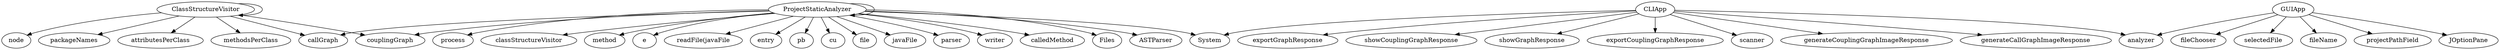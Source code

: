 digraph CouplingGraph {
    "ClassStructureVisitor" -> "methodsPerClass";
    "ClassStructureVisitor" -> "node";
    "ClassStructureVisitor" -> "ClassStructureVisitor";
    "ClassStructureVisitor" -> "couplingGraph";
    "ClassStructureVisitor" -> "callGraph";
    "ClassStructureVisitor" -> "packageNames";
    "ClassStructureVisitor" -> "attributesPerClass";
    "CLIApp" -> "exportGraphResponse";
    "CLIApp" -> "showCouplingGraphResponse";
    "CLIApp" -> "showGraphResponse";
    "CLIApp" -> "analyzer";
    "CLIApp" -> "exportCouplingGraphResponse";
    "CLIApp" -> "scanner";
    "CLIApp" -> "generateCouplingGraphImageResponse";
    "CLIApp" -> "generateCallGraphImageResponse";
    "CLIApp" -> "System";
    "ProjectStaticAnalyzer" -> "process";
    "ProjectStaticAnalyzer" -> "callGraph";
    "ProjectStaticAnalyzer" -> "classStructureVisitor";
    "ProjectStaticAnalyzer" -> "method";
    "ProjectStaticAnalyzer" -> "e";
    "ProjectStaticAnalyzer" -> "System";
    "ProjectStaticAnalyzer" -> "readFile(javaFile";
    "ProjectStaticAnalyzer" -> "entry";
    "ProjectStaticAnalyzer" -> "pb";
    "ProjectStaticAnalyzer" -> "cu";
    "ProjectStaticAnalyzer" -> "couplingGraph";
    "ProjectStaticAnalyzer" -> "file";
    "ProjectStaticAnalyzer" -> "javaFile";
    "ProjectStaticAnalyzer" -> "parser";
    "ProjectStaticAnalyzer" -> "ProjectStaticAnalyzer";
    "ProjectStaticAnalyzer" -> "writer";
    "ProjectStaticAnalyzer" -> "calledMethod";
    "ProjectStaticAnalyzer" -> "Files";
    "ProjectStaticAnalyzer" -> "ASTParser";
    "GUIApp" -> "fileChooser";
    "GUIApp" -> "selectedFile";
    "GUIApp" -> "fileName";
    "GUIApp" -> "analyzer";
    "GUIApp" -> "projectPathField";
    "GUIApp" -> "JOptionPane";
}
